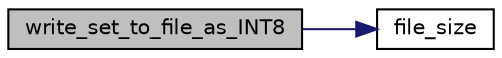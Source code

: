 digraph "write_set_to_file_as_INT8"
{
  edge [fontname="Helvetica",fontsize="10",labelfontname="Helvetica",labelfontsize="10"];
  node [fontname="Helvetica",fontsize="10",shape=record];
  rankdir="LR";
  Node16426 [label="write_set_to_file_as_INT8",height=0.2,width=0.4,color="black", fillcolor="grey75", style="filled", fontcolor="black"];
  Node16426 -> Node16427 [color="midnightblue",fontsize="10",style="solid",fontname="Helvetica"];
  Node16427 [label="file_size",height=0.2,width=0.4,color="black", fillcolor="white", style="filled",URL="$d4/d74/util_8_c.html#a5c37cf5785204b6e9adf647dc14d0e50"];
}
